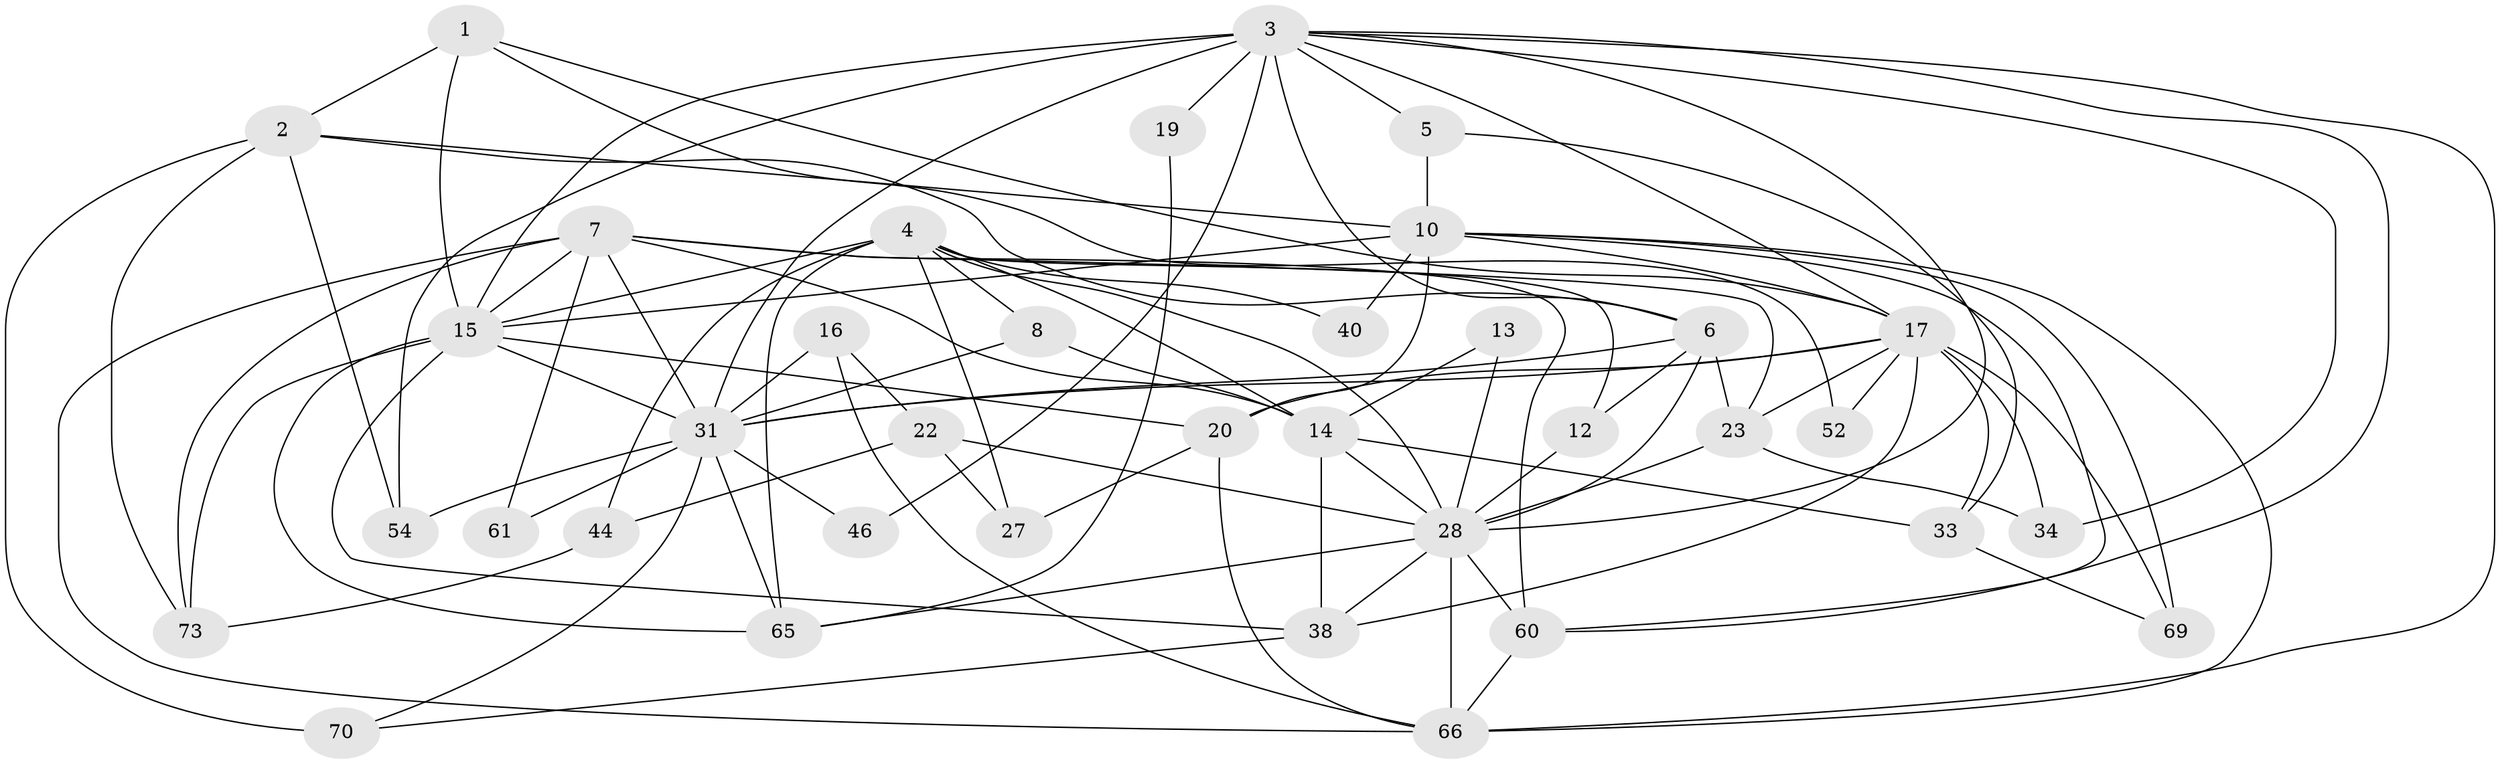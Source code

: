 // original degree distribution, {2: 0.12162162162162163, 6: 0.05405405405405406, 4: 0.28378378378378377, 3: 0.3108108108108108, 5: 0.14864864864864866, 7: 0.04054054054054054, 8: 0.02702702702702703, 9: 0.013513513513513514}
// Generated by graph-tools (version 1.1) at 2025/15/03/09/25 04:15:08]
// undirected, 37 vertices, 96 edges
graph export_dot {
graph [start="1"]
  node [color=gray90,style=filled];
  1 [super="+58"];
  2 [super="+53"];
  3 [super="+24+43"];
  4 [super="+71+26"];
  5;
  6 [super="+11"];
  7 [super="+37+18+9"];
  8;
  10 [super="+63+72+21"];
  12;
  13;
  14 [super="+50"];
  15 [super="+51+36"];
  16;
  17 [super="+74+68+25"];
  19;
  20 [super="+30"];
  22;
  23 [super="+42"];
  27 [super="+55"];
  28 [super="+29+32"];
  31 [super="+49+41"];
  33;
  34;
  38;
  40;
  44;
  46;
  52;
  54;
  60 [super="+67"];
  61;
  65;
  66;
  69;
  70;
  73;
  1 -- 52;
  1 -- 17;
  1 -- 15;
  1 -- 2;
  2 -- 54;
  2 -- 70 [weight=2];
  2 -- 73;
  2 -- 6;
  2 -- 10;
  3 -- 54 [weight=2];
  3 -- 60;
  3 -- 34;
  3 -- 6;
  3 -- 46;
  3 -- 31 [weight=2];
  3 -- 15;
  3 -- 17;
  3 -- 66;
  3 -- 19;
  3 -- 5;
  3 -- 28;
  4 -- 40;
  4 -- 8;
  4 -- 27;
  4 -- 12;
  4 -- 44;
  4 -- 65;
  4 -- 28;
  4 -- 14;
  4 -- 15;
  5 -- 33;
  5 -- 10;
  6 -- 28 [weight=3];
  6 -- 23;
  6 -- 12;
  6 -- 31;
  7 -- 66;
  7 -- 73;
  7 -- 61;
  7 -- 60;
  7 -- 31;
  7 -- 14;
  7 -- 23;
  7 -- 15;
  8 -- 31;
  8 -- 14;
  10 -- 66;
  10 -- 60;
  10 -- 40;
  10 -- 15 [weight=2];
  10 -- 69;
  10 -- 20;
  10 -- 17;
  12 -- 28;
  13 -- 28 [weight=2];
  13 -- 14;
  14 -- 38;
  14 -- 33;
  14 -- 28;
  15 -- 31 [weight=2];
  15 -- 65;
  15 -- 73;
  15 -- 20;
  15 -- 38;
  16 -- 31 [weight=2];
  16 -- 22;
  16 -- 66;
  17 -- 38;
  17 -- 69;
  17 -- 20;
  17 -- 31;
  17 -- 34;
  17 -- 52 [weight=2];
  17 -- 33;
  17 -- 23;
  19 -- 65;
  20 -- 66;
  20 -- 27;
  22 -- 28;
  22 -- 44;
  22 -- 27;
  23 -- 34;
  23 -- 28 [weight=2];
  28 -- 65;
  28 -- 38;
  28 -- 60;
  28 -- 66;
  31 -- 46;
  31 -- 61 [weight=2];
  31 -- 54;
  31 -- 70;
  31 -- 65;
  33 -- 69;
  38 -- 70;
  44 -- 73;
  60 -- 66;
}
